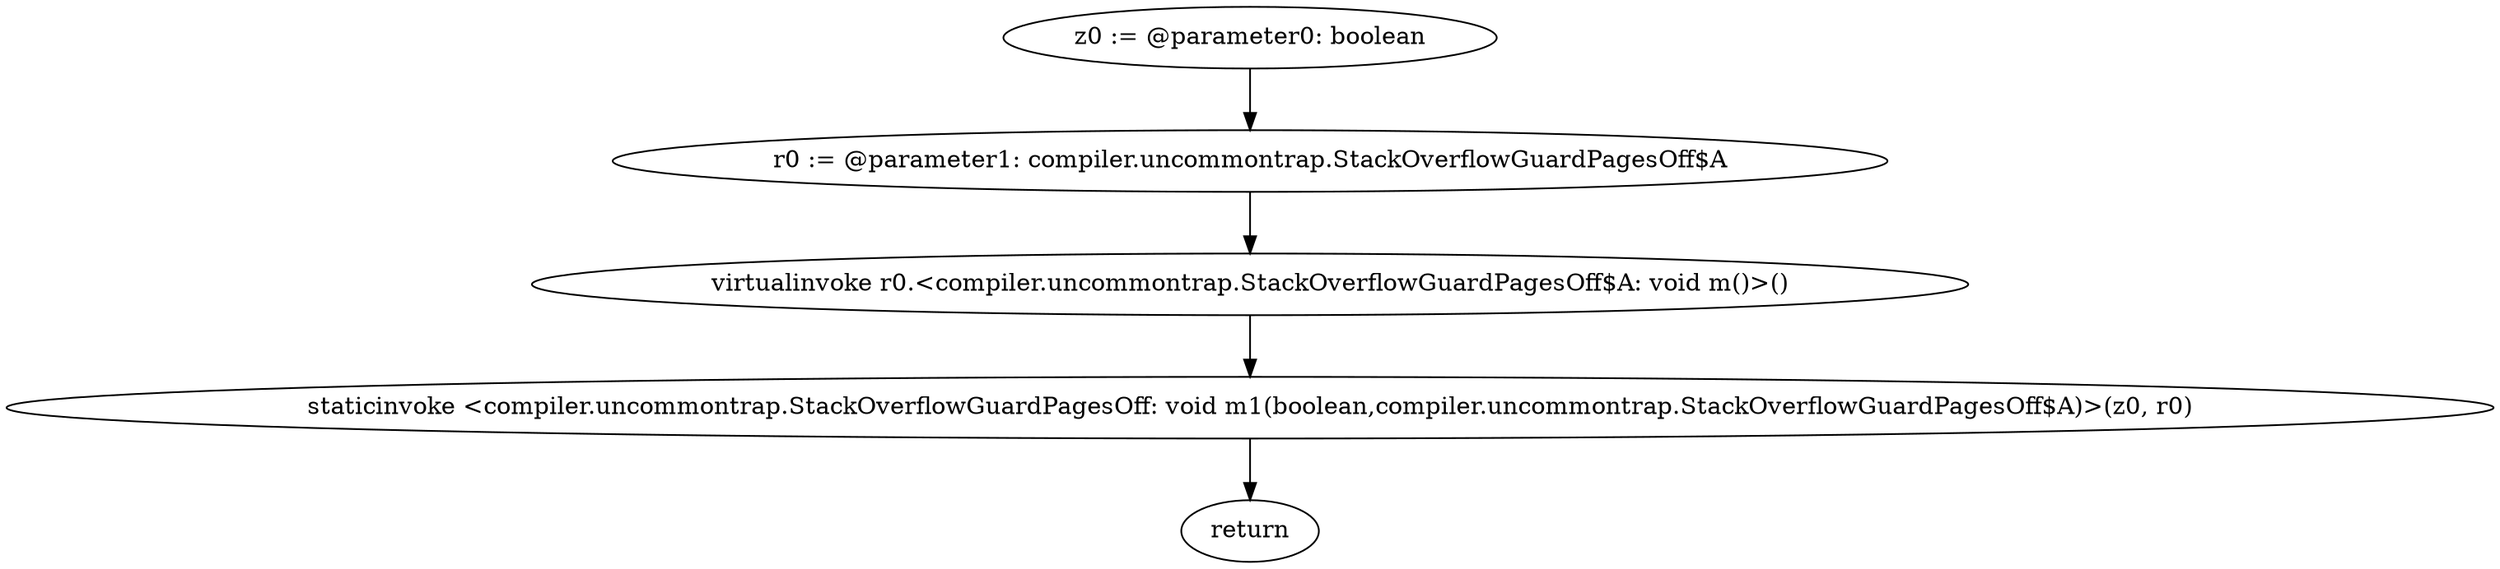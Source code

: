 digraph "unitGraph" {
    "z0 := @parameter0: boolean"
    "r0 := @parameter1: compiler.uncommontrap.StackOverflowGuardPagesOff$A"
    "virtualinvoke r0.<compiler.uncommontrap.StackOverflowGuardPagesOff$A: void m()>()"
    "staticinvoke <compiler.uncommontrap.StackOverflowGuardPagesOff: void m1(boolean,compiler.uncommontrap.StackOverflowGuardPagesOff$A)>(z0, r0)"
    "return"
    "z0 := @parameter0: boolean"->"r0 := @parameter1: compiler.uncommontrap.StackOverflowGuardPagesOff$A";
    "r0 := @parameter1: compiler.uncommontrap.StackOverflowGuardPagesOff$A"->"virtualinvoke r0.<compiler.uncommontrap.StackOverflowGuardPagesOff$A: void m()>()";
    "virtualinvoke r0.<compiler.uncommontrap.StackOverflowGuardPagesOff$A: void m()>()"->"staticinvoke <compiler.uncommontrap.StackOverflowGuardPagesOff: void m1(boolean,compiler.uncommontrap.StackOverflowGuardPagesOff$A)>(z0, r0)";
    "staticinvoke <compiler.uncommontrap.StackOverflowGuardPagesOff: void m1(boolean,compiler.uncommontrap.StackOverflowGuardPagesOff$A)>(z0, r0)"->"return";
}
